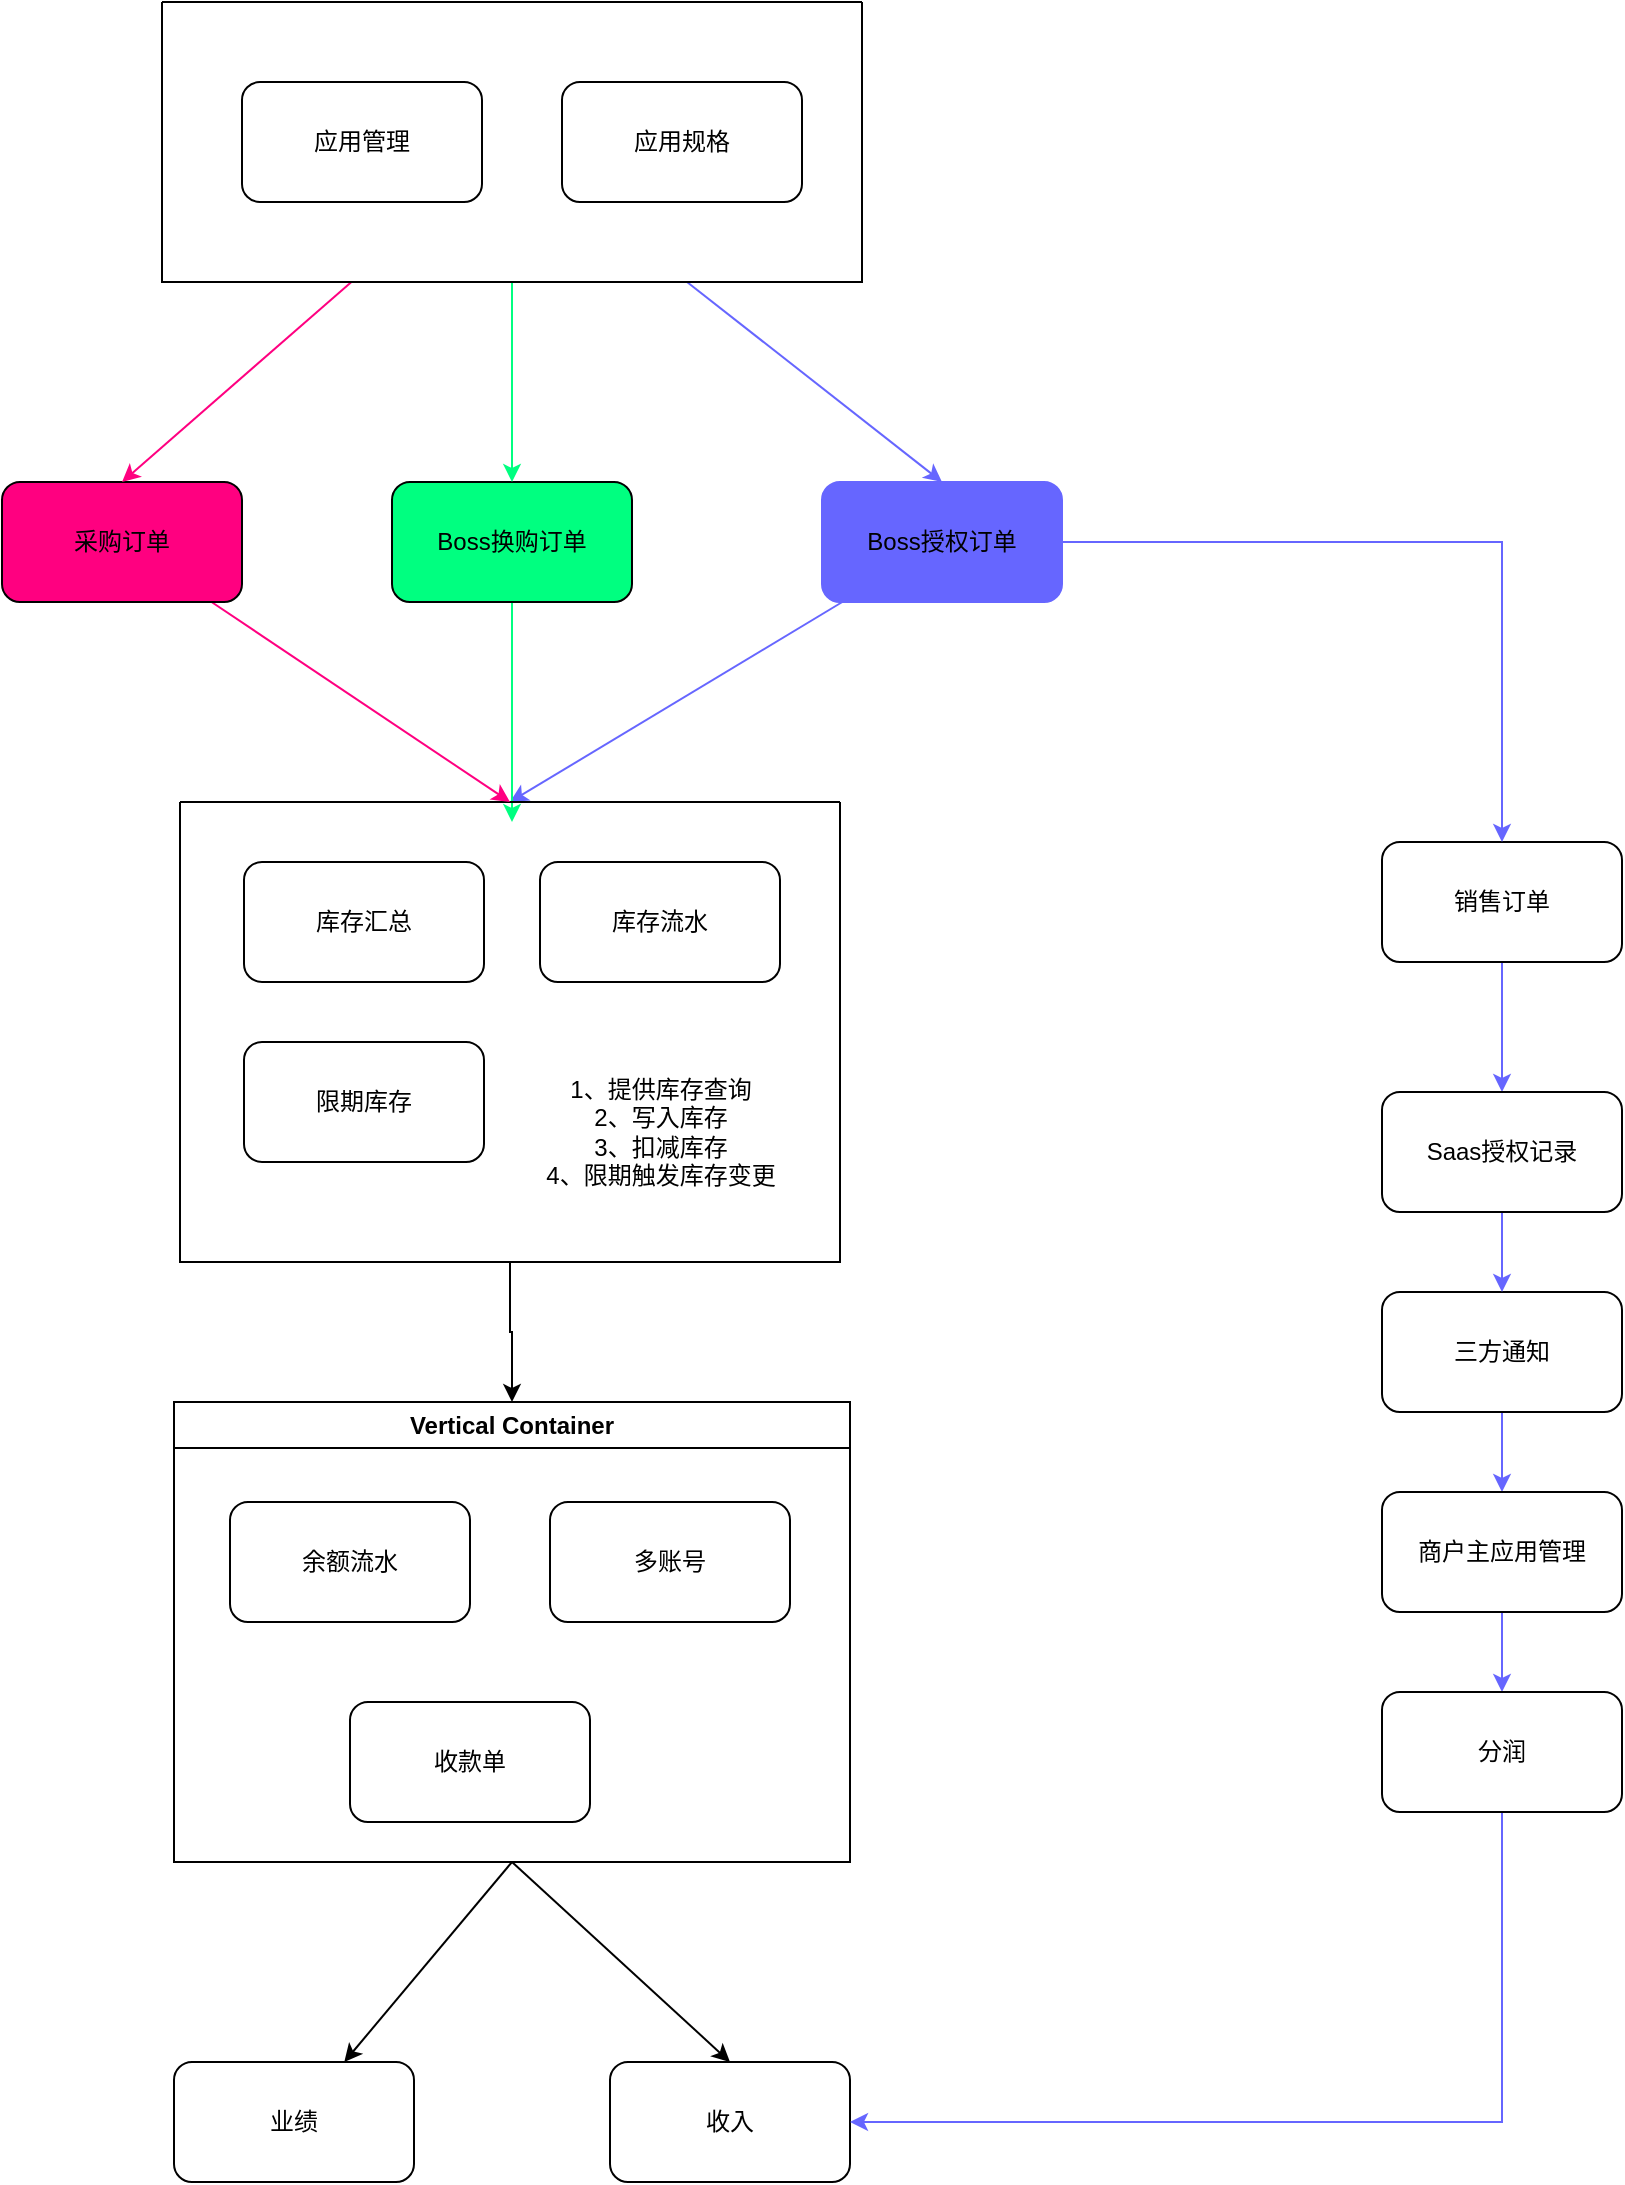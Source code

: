 <mxfile version="21.3.2" type="github">
  <diagram name="第 1 页" id="VydVJY1ClUuj6teuJr8q">
    <mxGraphModel dx="1379" dy="1933" grid="1" gridSize="10" guides="1" tooltips="1" connect="1" arrows="1" fold="1" page="1" pageScale="1" pageWidth="827" pageHeight="1169" math="0" shadow="0">
      <root>
        <mxCell id="0" />
        <mxCell id="1" parent="0" />
        <mxCell id="e1WVAPQds0ct3WjiwAU8-83" style="edgeStyle=orthogonalEdgeStyle;rounded=0;orthogonalLoop=1;jettySize=auto;html=1;strokeColor=#6666FF;" edge="1" parent="1" source="e1WVAPQds0ct3WjiwAU8-22" target="e1WVAPQds0ct3WjiwAU8-21">
          <mxGeometry relative="1" as="geometry" />
        </mxCell>
        <mxCell id="e1WVAPQds0ct3WjiwAU8-22" value="三方通知" style="rounded=1;whiteSpace=wrap;html=1;" vertex="1" parent="1">
          <mxGeometry x="1010" y="325" width="120" height="60" as="geometry" />
        </mxCell>
        <mxCell id="e1WVAPQds0ct3WjiwAU8-14" value="收入" style="rounded=1;whiteSpace=wrap;html=1;" vertex="1" parent="1">
          <mxGeometry x="624" y="710" width="120" height="60" as="geometry" />
        </mxCell>
        <mxCell id="e1WVAPQds0ct3WjiwAU8-67" style="edgeStyle=orthogonalEdgeStyle;rounded=0;orthogonalLoop=1;jettySize=auto;html=1;strokeColor=#6666FF;" edge="1" parent="1" source="e1WVAPQds0ct3WjiwAU8-16" target="e1WVAPQds0ct3WjiwAU8-17">
          <mxGeometry relative="1" as="geometry" />
        </mxCell>
        <mxCell id="e1WVAPQds0ct3WjiwAU8-16" value="销售订单" style="rounded=1;whiteSpace=wrap;html=1;" vertex="1" parent="1">
          <mxGeometry x="1010" y="100" width="120" height="60" as="geometry" />
        </mxCell>
        <mxCell id="e1WVAPQds0ct3WjiwAU8-82" style="edgeStyle=orthogonalEdgeStyle;rounded=0;orthogonalLoop=1;jettySize=auto;html=1;strokeColor=#6666FF;" edge="1" parent="1" source="e1WVAPQds0ct3WjiwAU8-17" target="e1WVAPQds0ct3WjiwAU8-22">
          <mxGeometry relative="1" as="geometry" />
        </mxCell>
        <mxCell id="e1WVAPQds0ct3WjiwAU8-17" value="Saas授权记录" style="rounded=1;whiteSpace=wrap;html=1;" vertex="1" parent="1">
          <mxGeometry x="1010" y="225" width="120" height="60" as="geometry" />
        </mxCell>
        <mxCell id="e1WVAPQds0ct3WjiwAU8-77" style="rounded=0;orthogonalLoop=1;jettySize=auto;html=1;entryX=0.5;entryY=0;entryDx=0;entryDy=0;strokeColor=#6666FF;" edge="1" parent="1" source="e1WVAPQds0ct3WjiwAU8-18" target="e1WVAPQds0ct3WjiwAU8-27">
          <mxGeometry relative="1" as="geometry" />
        </mxCell>
        <mxCell id="e1WVAPQds0ct3WjiwAU8-81" style="edgeStyle=orthogonalEdgeStyle;rounded=0;orthogonalLoop=1;jettySize=auto;html=1;entryX=0.5;entryY=0;entryDx=0;entryDy=0;strokeColor=#6666FF;" edge="1" parent="1" source="e1WVAPQds0ct3WjiwAU8-18" target="e1WVAPQds0ct3WjiwAU8-16">
          <mxGeometry relative="1" as="geometry" />
        </mxCell>
        <mxCell id="e1WVAPQds0ct3WjiwAU8-18" value="Boss授权订单" style="rounded=1;whiteSpace=wrap;html=1;strokeColor=#6666FF;fillColor=#6666FF;" vertex="1" parent="1">
          <mxGeometry x="730" y="-80" width="120" height="60" as="geometry" />
        </mxCell>
        <mxCell id="e1WVAPQds0ct3WjiwAU8-76" style="rounded=0;orthogonalLoop=1;jettySize=auto;html=1;strokeColor=#00FF80;" edge="1" parent="1" source="e1WVAPQds0ct3WjiwAU8-19">
          <mxGeometry relative="1" as="geometry">
            <mxPoint x="575" y="90" as="targetPoint" />
          </mxGeometry>
        </mxCell>
        <mxCell id="e1WVAPQds0ct3WjiwAU8-19" value="Boss换购订单" style="rounded=1;whiteSpace=wrap;html=1;fillColor=#00FF80;" vertex="1" parent="1">
          <mxGeometry x="515" y="-80" width="120" height="60" as="geometry" />
        </mxCell>
        <mxCell id="e1WVAPQds0ct3WjiwAU8-84" style="edgeStyle=orthogonalEdgeStyle;rounded=0;orthogonalLoop=1;jettySize=auto;html=1;entryX=0.5;entryY=0;entryDx=0;entryDy=0;strokeColor=#6666FF;" edge="1" parent="1" source="e1WVAPQds0ct3WjiwAU8-21" target="e1WVAPQds0ct3WjiwAU8-15">
          <mxGeometry relative="1" as="geometry" />
        </mxCell>
        <mxCell id="e1WVAPQds0ct3WjiwAU8-21" value="商户主应用管理" style="rounded=1;whiteSpace=wrap;html=1;" vertex="1" parent="1">
          <mxGeometry x="1010" y="425" width="120" height="60" as="geometry" />
        </mxCell>
        <mxCell id="e1WVAPQds0ct3WjiwAU8-85" style="edgeStyle=orthogonalEdgeStyle;rounded=0;orthogonalLoop=1;jettySize=auto;html=1;entryX=1;entryY=0.5;entryDx=0;entryDy=0;strokeColor=#6666FF;" edge="1" parent="1" source="e1WVAPQds0ct3WjiwAU8-15" target="e1WVAPQds0ct3WjiwAU8-14">
          <mxGeometry relative="1" as="geometry">
            <Array as="points">
              <mxPoint x="1070" y="740" />
            </Array>
          </mxGeometry>
        </mxCell>
        <mxCell id="e1WVAPQds0ct3WjiwAU8-15" value="分润" style="rounded=1;whiteSpace=wrap;html=1;" vertex="1" parent="1">
          <mxGeometry x="1010" y="525" width="120" height="60" as="geometry" />
        </mxCell>
        <mxCell id="e1WVAPQds0ct3WjiwAU8-78" style="edgeStyle=orthogonalEdgeStyle;rounded=0;orthogonalLoop=1;jettySize=auto;html=1;" edge="1" parent="1" source="e1WVAPQds0ct3WjiwAU8-27" target="e1WVAPQds0ct3WjiwAU8-53">
          <mxGeometry relative="1" as="geometry" />
        </mxCell>
        <mxCell id="e1WVAPQds0ct3WjiwAU8-27" value="" style="swimlane;startSize=0;" vertex="1" parent="1">
          <mxGeometry x="409" y="80" width="330" height="230" as="geometry" />
        </mxCell>
        <mxCell id="e1WVAPQds0ct3WjiwAU8-26" value="库存汇总" style="rounded=1;whiteSpace=wrap;html=1;" vertex="1" parent="e1WVAPQds0ct3WjiwAU8-27">
          <mxGeometry x="32" y="30" width="120" height="60" as="geometry" />
        </mxCell>
        <mxCell id="e1WVAPQds0ct3WjiwAU8-25" value="库存流水" style="rounded=1;whiteSpace=wrap;html=1;" vertex="1" parent="e1WVAPQds0ct3WjiwAU8-27">
          <mxGeometry x="180" y="30" width="120" height="60" as="geometry" />
        </mxCell>
        <mxCell id="e1WVAPQds0ct3WjiwAU8-13" value="限期库存" style="rounded=1;whiteSpace=wrap;html=1;" vertex="1" parent="e1WVAPQds0ct3WjiwAU8-27">
          <mxGeometry x="32" y="120" width="120" height="60" as="geometry" />
        </mxCell>
        <mxCell id="e1WVAPQds0ct3WjiwAU8-28" value="1、提供库存查询&lt;br&gt;2、写入库存&lt;br&gt;3、扣减库存&lt;br&gt;4、限期触发库存变更" style="text;html=1;align=center;verticalAlign=middle;resizable=0;points=[];autosize=1;strokeColor=none;fillColor=none;" vertex="1" parent="e1WVAPQds0ct3WjiwAU8-27">
          <mxGeometry x="170" y="130" width="140" height="70" as="geometry" />
        </mxCell>
        <mxCell id="e1WVAPQds0ct3WjiwAU8-75" style="rounded=0;orthogonalLoop=1;jettySize=auto;html=1;entryX=0.5;entryY=0;entryDx=0;entryDy=0;strokeColor=#FF0080;" edge="1" parent="1" source="e1WVAPQds0ct3WjiwAU8-7" target="e1WVAPQds0ct3WjiwAU8-27">
          <mxGeometry relative="1" as="geometry" />
        </mxCell>
        <mxCell id="e1WVAPQds0ct3WjiwAU8-7" value="采购订单" style="rounded=1;whiteSpace=wrap;html=1;fillColor=#FF0080;" vertex="1" parent="1">
          <mxGeometry x="320" y="-80" width="120" height="60" as="geometry" />
        </mxCell>
        <mxCell id="e1WVAPQds0ct3WjiwAU8-72" style="rounded=0;orthogonalLoop=1;jettySize=auto;html=1;entryX=0.5;entryY=0;entryDx=0;entryDy=0;strokeColor=#FF0080;" edge="1" parent="1" source="e1WVAPQds0ct3WjiwAU8-31" target="e1WVAPQds0ct3WjiwAU8-7">
          <mxGeometry relative="1" as="geometry" />
        </mxCell>
        <mxCell id="e1WVAPQds0ct3WjiwAU8-73" style="edgeStyle=orthogonalEdgeStyle;rounded=0;orthogonalLoop=1;jettySize=auto;html=1;strokeColor=#00FF80;" edge="1" parent="1" source="e1WVAPQds0ct3WjiwAU8-31" target="e1WVAPQds0ct3WjiwAU8-19">
          <mxGeometry relative="1" as="geometry" />
        </mxCell>
        <mxCell id="e1WVAPQds0ct3WjiwAU8-74" style="rounded=0;orthogonalLoop=1;jettySize=auto;html=1;exitX=0.75;exitY=1;exitDx=0;exitDy=0;entryX=0.5;entryY=0;entryDx=0;entryDy=0;strokeColor=#6666FF;" edge="1" parent="1" source="e1WVAPQds0ct3WjiwAU8-31" target="e1WVAPQds0ct3WjiwAU8-18">
          <mxGeometry relative="1" as="geometry" />
        </mxCell>
        <mxCell id="e1WVAPQds0ct3WjiwAU8-31" value="" style="swimlane;startSize=0;" vertex="1" parent="1">
          <mxGeometry x="400" y="-320" width="350" height="140" as="geometry" />
        </mxCell>
        <mxCell id="e1WVAPQds0ct3WjiwAU8-9" value="应用管理" style="rounded=1;whiteSpace=wrap;html=1;" vertex="1" parent="e1WVAPQds0ct3WjiwAU8-31">
          <mxGeometry x="40" y="40" width="120" height="60" as="geometry" />
        </mxCell>
        <mxCell id="e1WVAPQds0ct3WjiwAU8-10" value="应用规格" style="rounded=1;whiteSpace=wrap;html=1;" vertex="1" parent="e1WVAPQds0ct3WjiwAU8-31">
          <mxGeometry x="200" y="40" width="120" height="60" as="geometry" />
        </mxCell>
        <mxCell id="e1WVAPQds0ct3WjiwAU8-33" value="业绩" style="rounded=1;whiteSpace=wrap;html=1;" vertex="1" parent="1">
          <mxGeometry x="406" y="710" width="120" height="60" as="geometry" />
        </mxCell>
        <mxCell id="e1WVAPQds0ct3WjiwAU8-79" style="rounded=0;orthogonalLoop=1;jettySize=auto;html=1;exitX=0.5;exitY=1;exitDx=0;exitDy=0;" edge="1" parent="1" source="e1WVAPQds0ct3WjiwAU8-53" target="e1WVAPQds0ct3WjiwAU8-33">
          <mxGeometry relative="1" as="geometry" />
        </mxCell>
        <mxCell id="e1WVAPQds0ct3WjiwAU8-80" style="rounded=0;orthogonalLoop=1;jettySize=auto;html=1;entryX=0.5;entryY=0;entryDx=0;entryDy=0;exitX=0.5;exitY=1;exitDx=0;exitDy=0;" edge="1" parent="1" source="e1WVAPQds0ct3WjiwAU8-53" target="e1WVAPQds0ct3WjiwAU8-14">
          <mxGeometry relative="1" as="geometry" />
        </mxCell>
        <mxCell id="e1WVAPQds0ct3WjiwAU8-53" value="Vertical Container" style="swimlane;whiteSpace=wrap;html=1;" vertex="1" parent="1">
          <mxGeometry x="406" y="380" width="338" height="230" as="geometry" />
        </mxCell>
        <mxCell id="e1WVAPQds0ct3WjiwAU8-50" value="余额流水" style="rounded=1;whiteSpace=wrap;html=1;" vertex="1" parent="e1WVAPQds0ct3WjiwAU8-53">
          <mxGeometry x="28" y="50" width="120" height="60" as="geometry" />
        </mxCell>
        <mxCell id="e1WVAPQds0ct3WjiwAU8-51" value="多账号" style="rounded=1;whiteSpace=wrap;html=1;" vertex="1" parent="e1WVAPQds0ct3WjiwAU8-53">
          <mxGeometry x="188" y="50" width="120" height="60" as="geometry" />
        </mxCell>
        <mxCell id="e1WVAPQds0ct3WjiwAU8-52" value="收款单" style="rounded=1;whiteSpace=wrap;html=1;" vertex="1" parent="e1WVAPQds0ct3WjiwAU8-53">
          <mxGeometry x="88" y="150" width="120" height="60" as="geometry" />
        </mxCell>
      </root>
    </mxGraphModel>
  </diagram>
</mxfile>
